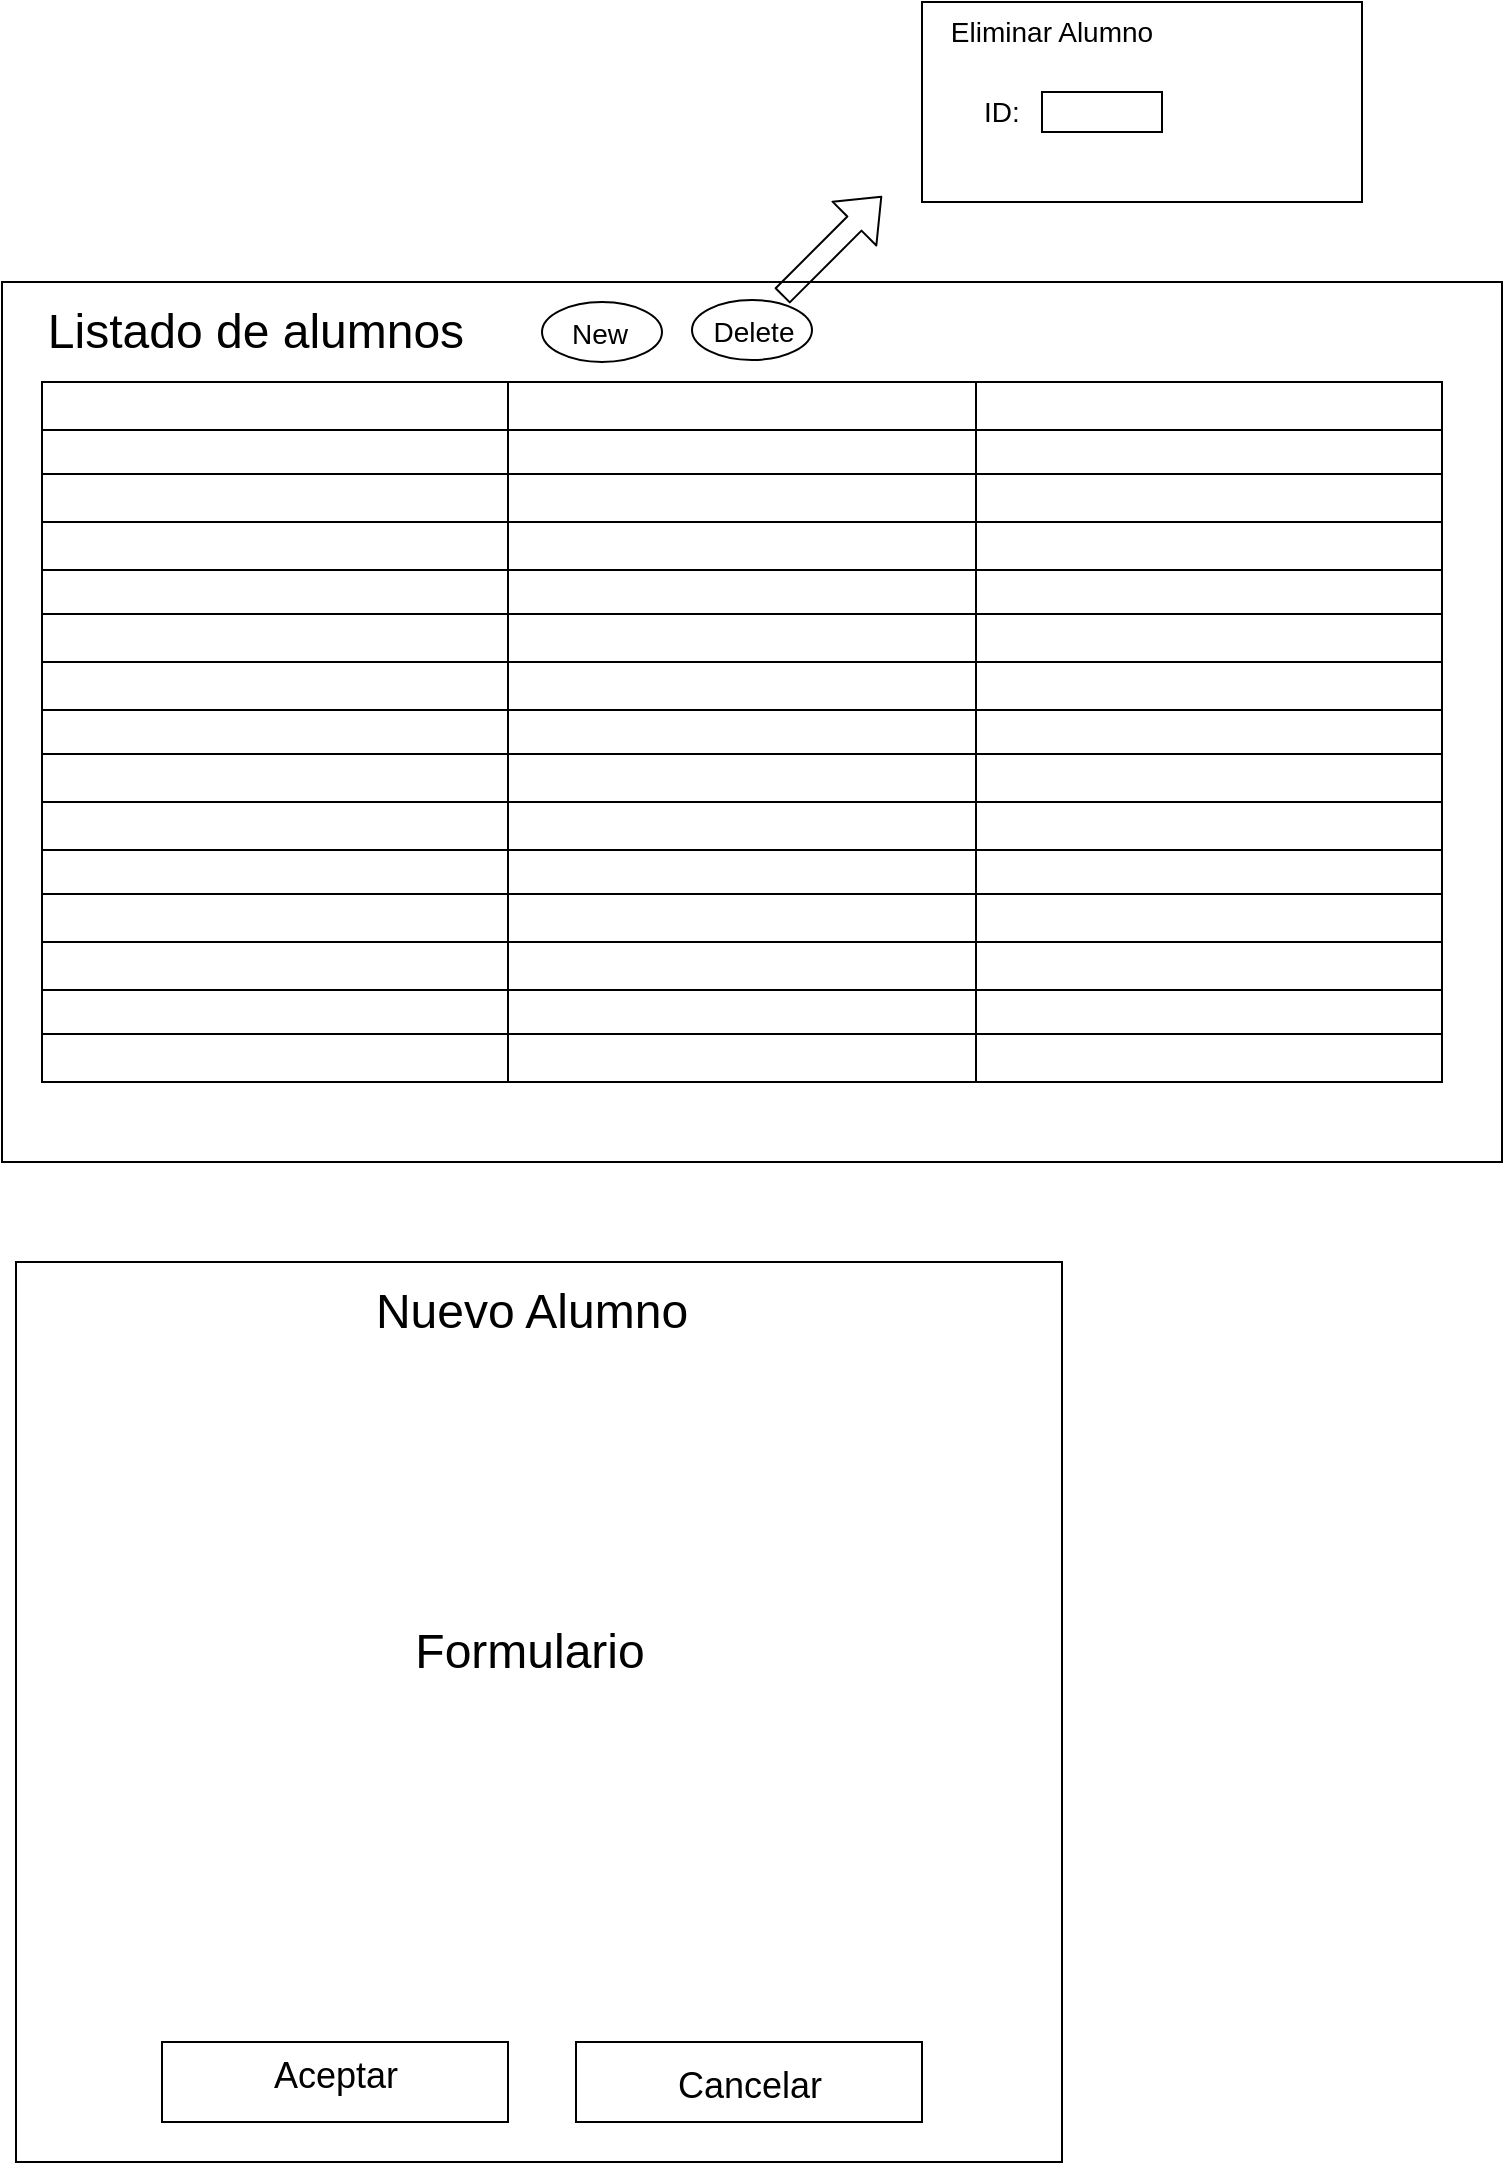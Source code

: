 <mxfile>
    <diagram id="bFlxfO_MIDOSQCC577NE" name="Page-1">
        <mxGraphModel dx="1230" dy="589" grid="1" gridSize="10" guides="1" tooltips="1" connect="1" arrows="1" fold="1" page="1" pageScale="1" pageWidth="827" pageHeight="1169" math="0" shadow="0">
            <root>
                <mxCell id="0"/>
                <mxCell id="1" parent="0"/>
                <mxCell id="2" value="" style="rounded=0;whiteSpace=wrap;html=1;" parent="1" vertex="1">
                    <mxGeometry x="40" y="160" width="750" height="440" as="geometry"/>
                </mxCell>
                <mxCell id="5" value="&lt;font style=&quot;font-size: 24px&quot;&gt;Listado de alumnos&lt;/font&gt;" style="text;html=1;strokeColor=none;fillColor=none;align=center;verticalAlign=middle;whiteSpace=wrap;rounded=0;" parent="1" vertex="1">
                    <mxGeometry x="47" y="170" width="240" height="30" as="geometry"/>
                </mxCell>
                <mxCell id="7" value="" style="shape=table;html=1;whiteSpace=wrap;startSize=0;container=1;collapsible=0;childLayout=tableLayout;fontSize=24;" vertex="1" parent="1">
                    <mxGeometry x="60" y="210" width="700" height="70" as="geometry"/>
                </mxCell>
                <mxCell id="8" value="" style="shape=partialRectangle;html=1;whiteSpace=wrap;collapsible=0;dropTarget=0;pointerEvents=0;fillColor=none;top=0;left=0;bottom=0;right=0;points=[[0,0.5],[1,0.5]];portConstraint=eastwest;fontSize=24;" vertex="1" parent="7">
                    <mxGeometry width="700" height="24" as="geometry"/>
                </mxCell>
                <mxCell id="9" value="" style="shape=partialRectangle;html=1;whiteSpace=wrap;connectable=0;fillColor=none;top=0;left=0;bottom=0;right=0;overflow=hidden;pointerEvents=1;fontSize=24;" vertex="1" parent="8">
                    <mxGeometry width="233" height="24" as="geometry">
                        <mxRectangle width="233" height="24" as="alternateBounds"/>
                    </mxGeometry>
                </mxCell>
                <mxCell id="10" value="" style="shape=partialRectangle;html=1;whiteSpace=wrap;connectable=0;fillColor=none;top=0;left=0;bottom=0;right=0;overflow=hidden;pointerEvents=1;fontSize=24;" vertex="1" parent="8">
                    <mxGeometry x="233" width="234" height="24" as="geometry">
                        <mxRectangle width="234" height="24" as="alternateBounds"/>
                    </mxGeometry>
                </mxCell>
                <mxCell id="11" value="" style="shape=partialRectangle;html=1;whiteSpace=wrap;connectable=0;fillColor=none;top=0;left=0;bottom=0;right=0;overflow=hidden;pointerEvents=1;fontSize=24;" vertex="1" parent="8">
                    <mxGeometry x="467" width="233" height="24" as="geometry">
                        <mxRectangle width="233" height="24" as="alternateBounds"/>
                    </mxGeometry>
                </mxCell>
                <mxCell id="12" value="" style="shape=partialRectangle;html=1;whiteSpace=wrap;collapsible=0;dropTarget=0;pointerEvents=0;fillColor=none;top=0;left=0;bottom=0;right=0;points=[[0,0.5],[1,0.5]];portConstraint=eastwest;fontSize=24;" vertex="1" parent="7">
                    <mxGeometry y="24" width="700" height="22" as="geometry"/>
                </mxCell>
                <mxCell id="13" value="" style="shape=partialRectangle;html=1;whiteSpace=wrap;connectable=0;fillColor=none;top=0;left=0;bottom=0;right=0;overflow=hidden;pointerEvents=1;fontSize=24;" vertex="1" parent="12">
                    <mxGeometry width="233" height="22" as="geometry">
                        <mxRectangle width="233" height="22" as="alternateBounds"/>
                    </mxGeometry>
                </mxCell>
                <mxCell id="14" value="" style="shape=partialRectangle;html=1;whiteSpace=wrap;connectable=0;fillColor=none;top=0;left=0;bottom=0;right=0;overflow=hidden;pointerEvents=1;fontSize=24;" vertex="1" parent="12">
                    <mxGeometry x="233" width="234" height="22" as="geometry">
                        <mxRectangle width="234" height="22" as="alternateBounds"/>
                    </mxGeometry>
                </mxCell>
                <mxCell id="15" value="" style="shape=partialRectangle;html=1;whiteSpace=wrap;connectable=0;fillColor=none;top=0;left=0;bottom=0;right=0;overflow=hidden;pointerEvents=1;fontSize=24;" vertex="1" parent="12">
                    <mxGeometry x="467" width="233" height="22" as="geometry">
                        <mxRectangle width="233" height="22" as="alternateBounds"/>
                    </mxGeometry>
                </mxCell>
                <mxCell id="16" value="" style="shape=partialRectangle;html=1;whiteSpace=wrap;collapsible=0;dropTarget=0;pointerEvents=0;fillColor=none;top=0;left=0;bottom=0;right=0;points=[[0,0.5],[1,0.5]];portConstraint=eastwest;fontSize=24;" vertex="1" parent="7">
                    <mxGeometry y="46" width="700" height="24" as="geometry"/>
                </mxCell>
                <mxCell id="17" value="" style="shape=partialRectangle;html=1;whiteSpace=wrap;connectable=0;fillColor=none;top=0;left=0;bottom=0;right=0;overflow=hidden;pointerEvents=1;fontSize=24;" vertex="1" parent="16">
                    <mxGeometry width="233" height="24" as="geometry">
                        <mxRectangle width="233" height="24" as="alternateBounds"/>
                    </mxGeometry>
                </mxCell>
                <mxCell id="18" value="" style="shape=partialRectangle;html=1;whiteSpace=wrap;connectable=0;fillColor=none;top=0;left=0;bottom=0;right=0;overflow=hidden;pointerEvents=1;fontSize=24;" vertex="1" parent="16">
                    <mxGeometry x="233" width="234" height="24" as="geometry">
                        <mxRectangle width="234" height="24" as="alternateBounds"/>
                    </mxGeometry>
                </mxCell>
                <mxCell id="19" value="" style="shape=partialRectangle;html=1;whiteSpace=wrap;connectable=0;fillColor=none;top=0;left=0;bottom=0;right=0;overflow=hidden;pointerEvents=1;fontSize=24;" vertex="1" parent="16">
                    <mxGeometry x="467" width="233" height="24" as="geometry">
                        <mxRectangle width="233" height="24" as="alternateBounds"/>
                    </mxGeometry>
                </mxCell>
                <mxCell id="20" value="" style="shape=table;html=1;whiteSpace=wrap;startSize=0;container=1;collapsible=0;childLayout=tableLayout;fontSize=24;" vertex="1" parent="1">
                    <mxGeometry x="60" y="280" width="700" height="210" as="geometry"/>
                </mxCell>
                <mxCell id="21" value="" style="shape=partialRectangle;html=1;whiteSpace=wrap;collapsible=0;dropTarget=0;pointerEvents=0;fillColor=none;top=0;left=0;bottom=0;right=0;points=[[0,0.5],[1,0.5]];portConstraint=eastwest;fontSize=24;" vertex="1" parent="20">
                    <mxGeometry width="700" height="24" as="geometry"/>
                </mxCell>
                <mxCell id="22" value="" style="shape=partialRectangle;html=1;whiteSpace=wrap;connectable=0;fillColor=none;top=0;left=0;bottom=0;right=0;overflow=hidden;pointerEvents=1;fontSize=24;" vertex="1" parent="21">
                    <mxGeometry width="233" height="24" as="geometry">
                        <mxRectangle width="233" height="24" as="alternateBounds"/>
                    </mxGeometry>
                </mxCell>
                <mxCell id="23" value="" style="shape=partialRectangle;html=1;whiteSpace=wrap;connectable=0;fillColor=none;top=0;left=0;bottom=0;right=0;overflow=hidden;pointerEvents=1;fontSize=24;" vertex="1" parent="21">
                    <mxGeometry x="233" width="234" height="24" as="geometry">
                        <mxRectangle width="234" height="24" as="alternateBounds"/>
                    </mxGeometry>
                </mxCell>
                <mxCell id="24" value="" style="shape=partialRectangle;html=1;whiteSpace=wrap;connectable=0;fillColor=none;top=0;left=0;bottom=0;right=0;overflow=hidden;pointerEvents=1;fontSize=24;" vertex="1" parent="21">
                    <mxGeometry x="467" width="233" height="24" as="geometry">
                        <mxRectangle width="233" height="24" as="alternateBounds"/>
                    </mxGeometry>
                </mxCell>
                <mxCell id="25" value="" style="shape=partialRectangle;html=1;whiteSpace=wrap;collapsible=0;dropTarget=0;pointerEvents=0;fillColor=none;top=0;left=0;bottom=0;right=0;points=[[0,0.5],[1,0.5]];portConstraint=eastwest;fontSize=24;" vertex="1" parent="20">
                    <mxGeometry y="24" width="700" height="22" as="geometry"/>
                </mxCell>
                <mxCell id="26" value="" style="shape=partialRectangle;html=1;whiteSpace=wrap;connectable=0;fillColor=none;top=0;left=0;bottom=0;right=0;overflow=hidden;pointerEvents=1;fontSize=24;" vertex="1" parent="25">
                    <mxGeometry width="233" height="22" as="geometry">
                        <mxRectangle width="233" height="22" as="alternateBounds"/>
                    </mxGeometry>
                </mxCell>
                <mxCell id="27" value="" style="shape=partialRectangle;html=1;whiteSpace=wrap;connectable=0;fillColor=none;top=0;left=0;bottom=0;right=0;overflow=hidden;pointerEvents=1;fontSize=24;" vertex="1" parent="25">
                    <mxGeometry x="233" width="234" height="22" as="geometry">
                        <mxRectangle width="234" height="22" as="alternateBounds"/>
                    </mxGeometry>
                </mxCell>
                <mxCell id="28" value="" style="shape=partialRectangle;html=1;whiteSpace=wrap;connectable=0;fillColor=none;top=0;left=0;bottom=0;right=0;overflow=hidden;pointerEvents=1;fontSize=24;" vertex="1" parent="25">
                    <mxGeometry x="467" width="233" height="22" as="geometry">
                        <mxRectangle width="233" height="22" as="alternateBounds"/>
                    </mxGeometry>
                </mxCell>
                <mxCell id="29" value="" style="shape=partialRectangle;html=1;whiteSpace=wrap;collapsible=0;dropTarget=0;pointerEvents=0;fillColor=none;top=0;left=0;bottom=0;right=0;points=[[0,0.5],[1,0.5]];portConstraint=eastwest;fontSize=24;" vertex="1" parent="20">
                    <mxGeometry y="46" width="700" height="24" as="geometry"/>
                </mxCell>
                <mxCell id="30" value="" style="shape=partialRectangle;html=1;whiteSpace=wrap;connectable=0;fillColor=none;top=0;left=0;bottom=0;right=0;overflow=hidden;pointerEvents=1;fontSize=24;" vertex="1" parent="29">
                    <mxGeometry width="233" height="24" as="geometry">
                        <mxRectangle width="233" height="24" as="alternateBounds"/>
                    </mxGeometry>
                </mxCell>
                <mxCell id="31" value="" style="shape=partialRectangle;html=1;whiteSpace=wrap;connectable=0;fillColor=none;top=0;left=0;bottom=0;right=0;overflow=hidden;pointerEvents=1;fontSize=24;" vertex="1" parent="29">
                    <mxGeometry x="233" width="234" height="24" as="geometry">
                        <mxRectangle width="234" height="24" as="alternateBounds"/>
                    </mxGeometry>
                </mxCell>
                <mxCell id="32" value="" style="shape=partialRectangle;html=1;whiteSpace=wrap;connectable=0;fillColor=none;top=0;left=0;bottom=0;right=0;overflow=hidden;pointerEvents=1;fontSize=24;" vertex="1" parent="29">
                    <mxGeometry x="467" width="233" height="24" as="geometry">
                        <mxRectangle width="233" height="24" as="alternateBounds"/>
                    </mxGeometry>
                </mxCell>
                <mxCell id="34" value="" style="shape=partialRectangle;html=1;whiteSpace=wrap;collapsible=0;dropTarget=0;pointerEvents=0;fillColor=none;top=0;left=0;bottom=0;right=0;points=[[0,0.5],[1,0.5]];portConstraint=eastwest;fontSize=24;" vertex="1" parent="20">
                    <mxGeometry y="70" width="700" height="24" as="geometry"/>
                </mxCell>
                <mxCell id="35" value="" style="shape=partialRectangle;html=1;whiteSpace=wrap;connectable=0;fillColor=none;top=0;left=0;bottom=0;right=0;overflow=hidden;pointerEvents=1;fontSize=24;" vertex="1" parent="34">
                    <mxGeometry width="233" height="24" as="geometry">
                        <mxRectangle width="233" height="24" as="alternateBounds"/>
                    </mxGeometry>
                </mxCell>
                <mxCell id="36" value="" style="shape=partialRectangle;html=1;whiteSpace=wrap;connectable=0;fillColor=none;top=0;left=0;bottom=0;right=0;overflow=hidden;pointerEvents=1;fontSize=24;" vertex="1" parent="34">
                    <mxGeometry x="233" width="234" height="24" as="geometry">
                        <mxRectangle width="234" height="24" as="alternateBounds"/>
                    </mxGeometry>
                </mxCell>
                <mxCell id="37" value="" style="shape=partialRectangle;html=1;whiteSpace=wrap;connectable=0;fillColor=none;top=0;left=0;bottom=0;right=0;overflow=hidden;pointerEvents=1;fontSize=24;" vertex="1" parent="34">
                    <mxGeometry x="467" width="233" height="24" as="geometry">
                        <mxRectangle width="233" height="24" as="alternateBounds"/>
                    </mxGeometry>
                </mxCell>
                <mxCell id="38" value="" style="shape=partialRectangle;html=1;whiteSpace=wrap;collapsible=0;dropTarget=0;pointerEvents=0;fillColor=none;top=0;left=0;bottom=0;right=0;points=[[0,0.5],[1,0.5]];portConstraint=eastwest;fontSize=24;" vertex="1" parent="20">
                    <mxGeometry y="94" width="700" height="22" as="geometry"/>
                </mxCell>
                <mxCell id="39" value="" style="shape=partialRectangle;html=1;whiteSpace=wrap;connectable=0;fillColor=none;top=0;left=0;bottom=0;right=0;overflow=hidden;pointerEvents=1;fontSize=24;" vertex="1" parent="38">
                    <mxGeometry width="233" height="22" as="geometry">
                        <mxRectangle width="233" height="22" as="alternateBounds"/>
                    </mxGeometry>
                </mxCell>
                <mxCell id="40" value="" style="shape=partialRectangle;html=1;whiteSpace=wrap;connectable=0;fillColor=none;top=0;left=0;bottom=0;right=0;overflow=hidden;pointerEvents=1;fontSize=24;" vertex="1" parent="38">
                    <mxGeometry x="233" width="234" height="22" as="geometry">
                        <mxRectangle width="234" height="22" as="alternateBounds"/>
                    </mxGeometry>
                </mxCell>
                <mxCell id="41" value="" style="shape=partialRectangle;html=1;whiteSpace=wrap;connectable=0;fillColor=none;top=0;left=0;bottom=0;right=0;overflow=hidden;pointerEvents=1;fontSize=24;" vertex="1" parent="38">
                    <mxGeometry x="467" width="233" height="22" as="geometry">
                        <mxRectangle width="233" height="22" as="alternateBounds"/>
                    </mxGeometry>
                </mxCell>
                <mxCell id="42" value="" style="shape=partialRectangle;html=1;whiteSpace=wrap;collapsible=0;dropTarget=0;pointerEvents=0;fillColor=none;top=0;left=0;bottom=0;right=0;points=[[0,0.5],[1,0.5]];portConstraint=eastwest;fontSize=24;" vertex="1" parent="20">
                    <mxGeometry y="116" width="700" height="24" as="geometry"/>
                </mxCell>
                <mxCell id="43" value="" style="shape=partialRectangle;html=1;whiteSpace=wrap;connectable=0;fillColor=none;top=0;left=0;bottom=0;right=0;overflow=hidden;pointerEvents=1;fontSize=24;" vertex="1" parent="42">
                    <mxGeometry width="233" height="24" as="geometry">
                        <mxRectangle width="233" height="24" as="alternateBounds"/>
                    </mxGeometry>
                </mxCell>
                <mxCell id="44" value="" style="shape=partialRectangle;html=1;whiteSpace=wrap;connectable=0;fillColor=none;top=0;left=0;bottom=0;right=0;overflow=hidden;pointerEvents=1;fontSize=24;" vertex="1" parent="42">
                    <mxGeometry x="233" width="234" height="24" as="geometry">
                        <mxRectangle width="234" height="24" as="alternateBounds"/>
                    </mxGeometry>
                </mxCell>
                <mxCell id="45" value="" style="shape=partialRectangle;html=1;whiteSpace=wrap;connectable=0;fillColor=none;top=0;left=0;bottom=0;right=0;overflow=hidden;pointerEvents=1;fontSize=24;" vertex="1" parent="42">
                    <mxGeometry x="467" width="233" height="24" as="geometry">
                        <mxRectangle width="233" height="24" as="alternateBounds"/>
                    </mxGeometry>
                </mxCell>
                <mxCell id="47" value="" style="shape=partialRectangle;html=1;whiteSpace=wrap;collapsible=0;dropTarget=0;pointerEvents=0;fillColor=none;top=0;left=0;bottom=0;right=0;points=[[0,0.5],[1,0.5]];portConstraint=eastwest;fontSize=24;" vertex="1" parent="20">
                    <mxGeometry y="140" width="700" height="24" as="geometry"/>
                </mxCell>
                <mxCell id="48" value="" style="shape=partialRectangle;html=1;whiteSpace=wrap;connectable=0;fillColor=none;top=0;left=0;bottom=0;right=0;overflow=hidden;pointerEvents=1;fontSize=24;" vertex="1" parent="47">
                    <mxGeometry width="233" height="24" as="geometry">
                        <mxRectangle width="233" height="24" as="alternateBounds"/>
                    </mxGeometry>
                </mxCell>
                <mxCell id="49" value="" style="shape=partialRectangle;html=1;whiteSpace=wrap;connectable=0;fillColor=none;top=0;left=0;bottom=0;right=0;overflow=hidden;pointerEvents=1;fontSize=24;" vertex="1" parent="47">
                    <mxGeometry x="233" width="234" height="24" as="geometry">
                        <mxRectangle width="234" height="24" as="alternateBounds"/>
                    </mxGeometry>
                </mxCell>
                <mxCell id="50" value="" style="shape=partialRectangle;html=1;whiteSpace=wrap;connectable=0;fillColor=none;top=0;left=0;bottom=0;right=0;overflow=hidden;pointerEvents=1;fontSize=24;" vertex="1" parent="47">
                    <mxGeometry x="467" width="233" height="24" as="geometry">
                        <mxRectangle width="233" height="24" as="alternateBounds"/>
                    </mxGeometry>
                </mxCell>
                <mxCell id="51" value="" style="shape=partialRectangle;html=1;whiteSpace=wrap;collapsible=0;dropTarget=0;pointerEvents=0;fillColor=none;top=0;left=0;bottom=0;right=0;points=[[0,0.5],[1,0.5]];portConstraint=eastwest;fontSize=24;" vertex="1" parent="20">
                    <mxGeometry y="164" width="700" height="22" as="geometry"/>
                </mxCell>
                <mxCell id="52" value="" style="shape=partialRectangle;html=1;whiteSpace=wrap;connectable=0;fillColor=none;top=0;left=0;bottom=0;right=0;overflow=hidden;pointerEvents=1;fontSize=24;" vertex="1" parent="51">
                    <mxGeometry width="233" height="22" as="geometry">
                        <mxRectangle width="233" height="22" as="alternateBounds"/>
                    </mxGeometry>
                </mxCell>
                <mxCell id="53" value="" style="shape=partialRectangle;html=1;whiteSpace=wrap;connectable=0;fillColor=none;top=0;left=0;bottom=0;right=0;overflow=hidden;pointerEvents=1;fontSize=24;" vertex="1" parent="51">
                    <mxGeometry x="233" width="234" height="22" as="geometry">
                        <mxRectangle width="234" height="22" as="alternateBounds"/>
                    </mxGeometry>
                </mxCell>
                <mxCell id="54" value="" style="shape=partialRectangle;html=1;whiteSpace=wrap;connectable=0;fillColor=none;top=0;left=0;bottom=0;right=0;overflow=hidden;pointerEvents=1;fontSize=24;" vertex="1" parent="51">
                    <mxGeometry x="467" width="233" height="22" as="geometry">
                        <mxRectangle width="233" height="22" as="alternateBounds"/>
                    </mxGeometry>
                </mxCell>
                <mxCell id="55" value="" style="shape=partialRectangle;html=1;whiteSpace=wrap;collapsible=0;dropTarget=0;pointerEvents=0;fillColor=none;top=0;left=0;bottom=0;right=0;points=[[0,0.5],[1,0.5]];portConstraint=eastwest;fontSize=24;" vertex="1" parent="20">
                    <mxGeometry y="186" width="700" height="24" as="geometry"/>
                </mxCell>
                <mxCell id="56" value="" style="shape=partialRectangle;html=1;whiteSpace=wrap;connectable=0;fillColor=none;top=0;left=0;bottom=0;right=0;overflow=hidden;pointerEvents=1;fontSize=24;" vertex="1" parent="55">
                    <mxGeometry width="233" height="24" as="geometry">
                        <mxRectangle width="233" height="24" as="alternateBounds"/>
                    </mxGeometry>
                </mxCell>
                <mxCell id="57" value="" style="shape=partialRectangle;html=1;whiteSpace=wrap;connectable=0;fillColor=none;top=0;left=0;bottom=0;right=0;overflow=hidden;pointerEvents=1;fontSize=24;" vertex="1" parent="55">
                    <mxGeometry x="233" width="234" height="24" as="geometry">
                        <mxRectangle width="234" height="24" as="alternateBounds"/>
                    </mxGeometry>
                </mxCell>
                <mxCell id="58" value="" style="shape=partialRectangle;html=1;whiteSpace=wrap;connectable=0;fillColor=none;top=0;left=0;bottom=0;right=0;overflow=hidden;pointerEvents=1;fontSize=24;" vertex="1" parent="55">
                    <mxGeometry x="467" width="233" height="24" as="geometry">
                        <mxRectangle width="233" height="24" as="alternateBounds"/>
                    </mxGeometry>
                </mxCell>
                <mxCell id="59" value="" style="shape=table;html=1;whiteSpace=wrap;startSize=0;container=1;collapsible=0;childLayout=tableLayout;fontSize=24;" vertex="1" parent="1">
                    <mxGeometry x="60" y="490" width="700" height="70" as="geometry"/>
                </mxCell>
                <mxCell id="60" value="" style="shape=partialRectangle;html=1;whiteSpace=wrap;collapsible=0;dropTarget=0;pointerEvents=0;fillColor=none;top=0;left=0;bottom=0;right=0;points=[[0,0.5],[1,0.5]];portConstraint=eastwest;fontSize=24;" vertex="1" parent="59">
                    <mxGeometry width="700" height="24" as="geometry"/>
                </mxCell>
                <mxCell id="61" value="" style="shape=partialRectangle;html=1;whiteSpace=wrap;connectable=0;fillColor=none;top=0;left=0;bottom=0;right=0;overflow=hidden;pointerEvents=1;fontSize=24;" vertex="1" parent="60">
                    <mxGeometry width="233" height="24" as="geometry">
                        <mxRectangle width="233" height="24" as="alternateBounds"/>
                    </mxGeometry>
                </mxCell>
                <mxCell id="62" value="" style="shape=partialRectangle;html=1;whiteSpace=wrap;connectable=0;fillColor=none;top=0;left=0;bottom=0;right=0;overflow=hidden;pointerEvents=1;fontSize=24;" vertex="1" parent="60">
                    <mxGeometry x="233" width="234" height="24" as="geometry">
                        <mxRectangle width="234" height="24" as="alternateBounds"/>
                    </mxGeometry>
                </mxCell>
                <mxCell id="63" value="" style="shape=partialRectangle;html=1;whiteSpace=wrap;connectable=0;fillColor=none;top=0;left=0;bottom=0;right=0;overflow=hidden;pointerEvents=1;fontSize=24;" vertex="1" parent="60">
                    <mxGeometry x="467" width="233" height="24" as="geometry">
                        <mxRectangle width="233" height="24" as="alternateBounds"/>
                    </mxGeometry>
                </mxCell>
                <mxCell id="64" value="" style="shape=partialRectangle;html=1;whiteSpace=wrap;collapsible=0;dropTarget=0;pointerEvents=0;fillColor=none;top=0;left=0;bottom=0;right=0;points=[[0,0.5],[1,0.5]];portConstraint=eastwest;fontSize=24;" vertex="1" parent="59">
                    <mxGeometry y="24" width="700" height="22" as="geometry"/>
                </mxCell>
                <mxCell id="65" value="" style="shape=partialRectangle;html=1;whiteSpace=wrap;connectable=0;fillColor=none;top=0;left=0;bottom=0;right=0;overflow=hidden;pointerEvents=1;fontSize=24;" vertex="1" parent="64">
                    <mxGeometry width="233" height="22" as="geometry">
                        <mxRectangle width="233" height="22" as="alternateBounds"/>
                    </mxGeometry>
                </mxCell>
                <mxCell id="66" value="" style="shape=partialRectangle;html=1;whiteSpace=wrap;connectable=0;fillColor=none;top=0;left=0;bottom=0;right=0;overflow=hidden;pointerEvents=1;fontSize=24;" vertex="1" parent="64">
                    <mxGeometry x="233" width="234" height="22" as="geometry">
                        <mxRectangle width="234" height="22" as="alternateBounds"/>
                    </mxGeometry>
                </mxCell>
                <mxCell id="67" value="" style="shape=partialRectangle;html=1;whiteSpace=wrap;connectable=0;fillColor=none;top=0;left=0;bottom=0;right=0;overflow=hidden;pointerEvents=1;fontSize=24;" vertex="1" parent="64">
                    <mxGeometry x="467" width="233" height="22" as="geometry">
                        <mxRectangle width="233" height="22" as="alternateBounds"/>
                    </mxGeometry>
                </mxCell>
                <mxCell id="68" value="" style="shape=partialRectangle;html=1;whiteSpace=wrap;collapsible=0;dropTarget=0;pointerEvents=0;fillColor=none;top=0;left=0;bottom=0;right=0;points=[[0,0.5],[1,0.5]];portConstraint=eastwest;fontSize=24;" vertex="1" parent="59">
                    <mxGeometry y="46" width="700" height="24" as="geometry"/>
                </mxCell>
                <mxCell id="69" value="" style="shape=partialRectangle;html=1;whiteSpace=wrap;connectable=0;fillColor=none;top=0;left=0;bottom=0;right=0;overflow=hidden;pointerEvents=1;fontSize=24;" vertex="1" parent="68">
                    <mxGeometry width="233" height="24" as="geometry">
                        <mxRectangle width="233" height="24" as="alternateBounds"/>
                    </mxGeometry>
                </mxCell>
                <mxCell id="70" value="" style="shape=partialRectangle;html=1;whiteSpace=wrap;connectable=0;fillColor=none;top=0;left=0;bottom=0;right=0;overflow=hidden;pointerEvents=1;fontSize=24;" vertex="1" parent="68">
                    <mxGeometry x="233" width="234" height="24" as="geometry">
                        <mxRectangle width="234" height="24" as="alternateBounds"/>
                    </mxGeometry>
                </mxCell>
                <mxCell id="71" value="" style="shape=partialRectangle;html=1;whiteSpace=wrap;connectable=0;fillColor=none;top=0;left=0;bottom=0;right=0;overflow=hidden;pointerEvents=1;fontSize=24;" vertex="1" parent="68">
                    <mxGeometry x="467" width="233" height="24" as="geometry">
                        <mxRectangle width="233" height="24" as="alternateBounds"/>
                    </mxGeometry>
                </mxCell>
                <mxCell id="78" value="" style="ellipse;whiteSpace=wrap;html=1;fontSize=14;" vertex="1" parent="1">
                    <mxGeometry x="310" y="170" width="60" height="30" as="geometry"/>
                </mxCell>
                <mxCell id="79" value="&lt;font style=&quot;font-size: 14px&quot;&gt;New&lt;/font&gt;" style="text;html=1;strokeColor=none;fillColor=none;align=center;verticalAlign=middle;whiteSpace=wrap;rounded=0;fontSize=24;" vertex="1" parent="1">
                    <mxGeometry x="309" y="168" width="60" height="30" as="geometry"/>
                </mxCell>
                <mxCell id="82" value="" style="ellipse;whiteSpace=wrap;html=1;fontSize=14;" vertex="1" parent="1">
                    <mxGeometry x="385" y="169" width="60" height="30" as="geometry"/>
                </mxCell>
                <mxCell id="83" value="&lt;font style=&quot;font-size: 14px&quot;&gt;Delete&lt;/font&gt;" style="text;html=1;strokeColor=none;fillColor=none;align=center;verticalAlign=middle;whiteSpace=wrap;rounded=0;fontSize=24;" vertex="1" parent="1">
                    <mxGeometry x="386" y="167" width="60" height="30" as="geometry"/>
                </mxCell>
                <mxCell id="85" value="" style="shape=flexArrow;endArrow=classic;html=1;fontSize=14;" edge="1" parent="1">
                    <mxGeometry width="50" height="50" relative="1" as="geometry">
                        <mxPoint x="430" y="167" as="sourcePoint"/>
                        <mxPoint x="480" y="117" as="targetPoint"/>
                    </mxGeometry>
                </mxCell>
                <mxCell id="86" value="" style="rounded=0;whiteSpace=wrap;html=1;fontSize=14;" vertex="1" parent="1">
                    <mxGeometry x="500" y="20" width="220" height="100" as="geometry"/>
                </mxCell>
                <mxCell id="87" value="Eliminar Alumno" style="text;html=1;strokeColor=none;fillColor=none;align=center;verticalAlign=middle;whiteSpace=wrap;rounded=0;fontSize=14;" vertex="1" parent="1">
                    <mxGeometry x="500" y="20" width="130" height="30" as="geometry"/>
                </mxCell>
                <mxCell id="88" value="ID:" style="text;html=1;strokeColor=none;fillColor=none;align=center;verticalAlign=middle;whiteSpace=wrap;rounded=0;fontSize=14;" vertex="1" parent="1">
                    <mxGeometry x="510" y="60" width="60" height="30" as="geometry"/>
                </mxCell>
                <mxCell id="89" value="" style="rounded=0;whiteSpace=wrap;html=1;fontSize=14;" vertex="1" parent="1">
                    <mxGeometry x="560" y="65" width="60" height="20" as="geometry"/>
                </mxCell>
                <mxCell id="90" value="" style="rounded=0;whiteSpace=wrap;html=1;fontSize=14;" vertex="1" parent="1">
                    <mxGeometry x="47" y="650" width="523" height="450" as="geometry"/>
                </mxCell>
                <mxCell id="91" value="&lt;span style=&quot;font-size: 24px&quot;&gt;Nuevo Alumno&lt;/span&gt;" style="text;html=1;strokeColor=none;fillColor=none;align=center;verticalAlign=middle;whiteSpace=wrap;rounded=0;fontSize=14;" vertex="1" parent="1">
                    <mxGeometry x="210" y="660" width="190" height="30" as="geometry"/>
                </mxCell>
                <mxCell id="95" value="" style="rounded=0;whiteSpace=wrap;html=1;fontSize=24;" vertex="1" parent="1">
                    <mxGeometry x="120" y="1040" width="173" height="40" as="geometry"/>
                </mxCell>
                <mxCell id="96" value="" style="rounded=0;whiteSpace=wrap;html=1;fontSize=24;" vertex="1" parent="1">
                    <mxGeometry x="327" y="1040" width="173" height="40" as="geometry"/>
                </mxCell>
                <mxCell id="97" value="Formulario" style="text;html=1;strokeColor=none;fillColor=none;align=center;verticalAlign=middle;whiteSpace=wrap;rounded=0;fontSize=24;" vertex="1" parent="1">
                    <mxGeometry x="274" y="830" width="60" height="30" as="geometry"/>
                </mxCell>
                <mxCell id="98" value="&lt;span style=&quot;font-size: 18px&quot;&gt;Aceptar&lt;/span&gt;" style="text;html=1;strokeColor=none;fillColor=none;align=center;verticalAlign=middle;whiteSpace=wrap;rounded=0;fontSize=24;" vertex="1" parent="1">
                    <mxGeometry x="176.5" y="1040" width="60" height="30" as="geometry"/>
                </mxCell>
                <mxCell id="99" value="&lt;span style=&quot;font-size: 18px&quot;&gt;Cancelar&lt;/span&gt;" style="text;html=1;strokeColor=none;fillColor=none;align=center;verticalAlign=middle;whiteSpace=wrap;rounded=0;fontSize=24;" vertex="1" parent="1">
                    <mxGeometry x="383.5" y="1045" width="60" height="30" as="geometry"/>
                </mxCell>
            </root>
        </mxGraphModel>
    </diagram>
</mxfile>

